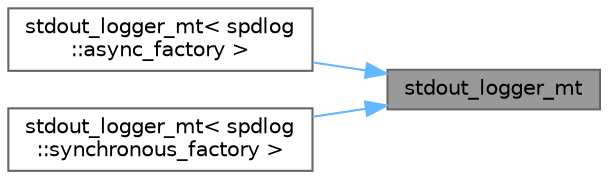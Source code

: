 digraph "stdout_logger_mt"
{
 // LATEX_PDF_SIZE
  bgcolor="transparent";
  edge [fontname=Helvetica,fontsize=10,labelfontname=Helvetica,labelfontsize=10];
  node [fontname=Helvetica,fontsize=10,shape=box,height=0.2,width=0.4];
  rankdir="RL";
  Node1 [id="Node000001",label="stdout_logger_mt",height=0.2,width=0.4,color="gray40", fillcolor="grey60", style="filled", fontcolor="black",tooltip=" "];
  Node1 -> Node2 [id="edge1_Node000001_Node000002",dir="back",color="steelblue1",style="solid",tooltip=" "];
  Node2 [id="Node000002",label="stdout_logger_mt\< spdlog\l::async_factory \>",height=0.2,width=0.4,color="grey40", fillcolor="white", style="filled",URL="$stdout__sinks_8cpp.html#ac674704263ff8bdb80e09ca5fb816913",tooltip=" "];
  Node1 -> Node3 [id="edge2_Node000001_Node000003",dir="back",color="steelblue1",style="solid",tooltip=" "];
  Node3 [id="Node000003",label="stdout_logger_mt\< spdlog\l::synchronous_factory \>",height=0.2,width=0.4,color="grey40", fillcolor="white", style="filled",URL="$stdout__sinks_8cpp.html#ac2cbf771381ef953ecda728669fb3ae7",tooltip=" "];
}
